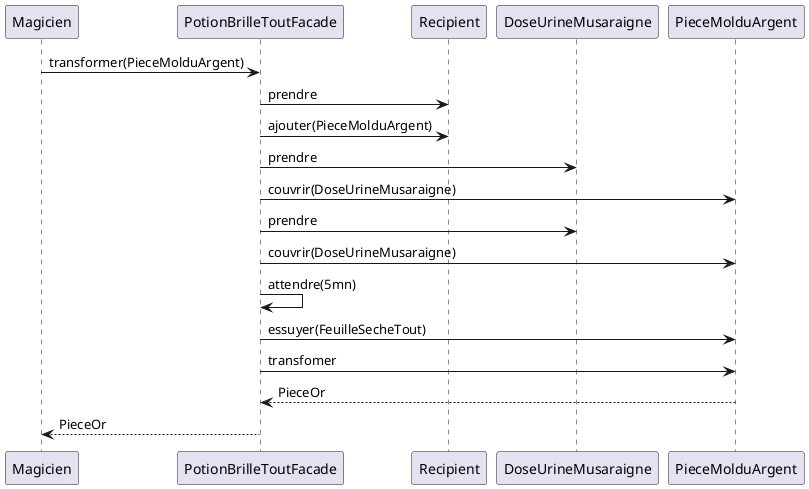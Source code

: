 @startuml FacadeSequence
Magicien -> PotionBrilleToutFacade: transformer(PieceMolduArgent)
PotionBrilleToutFacade -> Recipient : prendre
PotionBrilleToutFacade -> Recipient: ajouter(PieceMolduArgent)
PotionBrilleToutFacade -> DoseUrineMusaraigne: prendre
PotionBrilleToutFacade -> PieceMolduArgent: couvrir(DoseUrineMusaraigne)
PotionBrilleToutFacade -> DoseUrineMusaraigne: prendre
PotionBrilleToutFacade -> PieceMolduArgent: couvrir(DoseUrineMusaraigne)
PotionBrilleToutFacade -> PotionBrilleToutFacade: attendre(5mn)
PotionBrilleToutFacade -> PieceMolduArgent: essuyer(FeuilleSecheTout)
PotionBrilleToutFacade -> PieceMolduArgent: transfomer
PieceMolduArgent --> PotionBrilleToutFacade: PieceOr
PotionBrilleToutFacade --> Magicien: PieceOr
@enduml